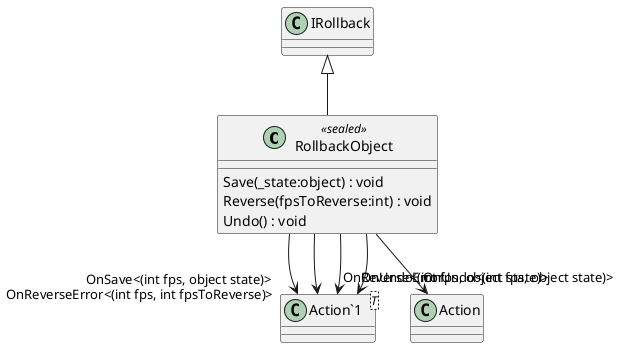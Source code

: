 @startuml
class RollbackObject <<sealed>> {
    Save(_state:object) : void
    Reverse(fpsToReverse:int) : void
    Undo() : void
}
class "Action`1"<T> {
}
IRollback <|-- RollbackObject
RollbackObject --> "OnSave<(int fps, object state)>" "Action`1"
RollbackObject --> "OnReverse<(int fps, object state)>" "Action`1"
RollbackObject --> "OnReverseError<(int fps, int fpsToReverse)>" "Action`1"
RollbackObject --> "OnUndoError" Action
RollbackObject --> "OnUndo<(int fps, object state)>" "Action`1"
@enduml
